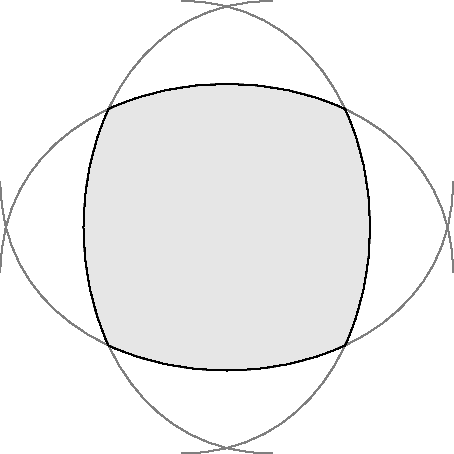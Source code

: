 size(8cm,0);

path a,b,c,d;
a = (-1,-.2){up} .. tension 1.2 .. (1,-.2){down};
transform r90=rotate(90);
b = r90*a;
c = r90*b;
d = r90*c;
path bound=buildcycle(a,b,c,d);
fill(bound, lightgrey);
draw(a^^b^^c^^d,grey);
draw(bound);